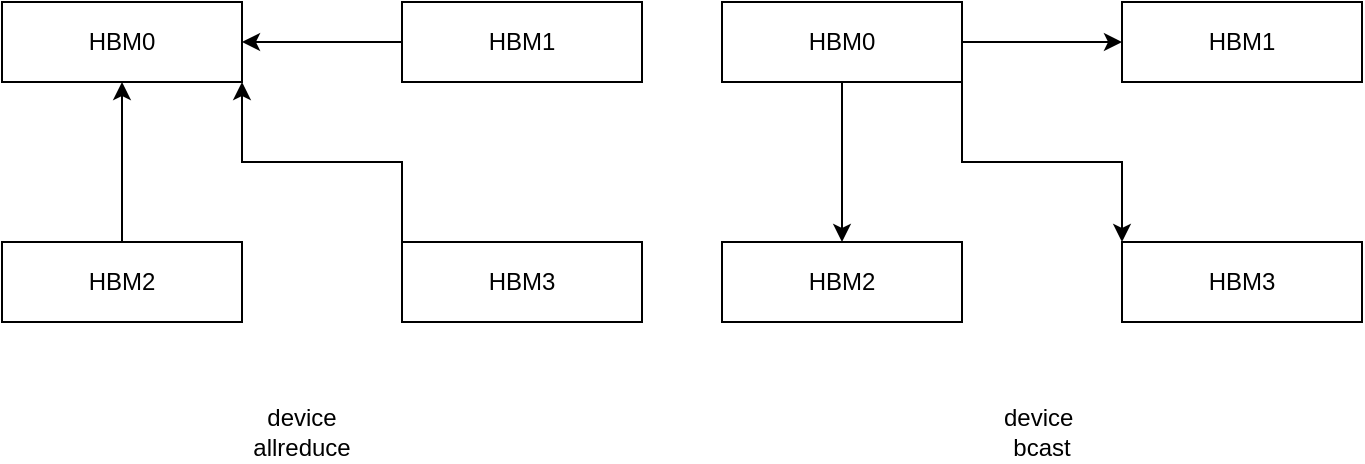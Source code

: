 <mxfile version="21.0.10" type="github">
  <diagram name="Page-1" id="gypVrYhVjfgFWsSbtT4_">
    <mxGraphModel dx="2074" dy="1099" grid="1" gridSize="10" guides="1" tooltips="1" connect="1" arrows="1" fold="1" page="1" pageScale="1" pageWidth="850" pageHeight="1100" math="0" shadow="0">
      <root>
        <mxCell id="0" />
        <mxCell id="1" parent="0" />
        <mxCell id="UT3TPzIITWsSeXLHkU9y-1" value="HBM0" style="rounded=0;whiteSpace=wrap;html=1;" vertex="1" parent="1">
          <mxGeometry x="120" y="320" width="120" height="40" as="geometry" />
        </mxCell>
        <mxCell id="UT3TPzIITWsSeXLHkU9y-5" value="" style="edgeStyle=orthogonalEdgeStyle;rounded=0;orthogonalLoop=1;jettySize=auto;html=1;" edge="1" parent="1" source="UT3TPzIITWsSeXLHkU9y-2" target="UT3TPzIITWsSeXLHkU9y-1">
          <mxGeometry relative="1" as="geometry" />
        </mxCell>
        <mxCell id="UT3TPzIITWsSeXLHkU9y-2" value="HBM1" style="rounded=0;whiteSpace=wrap;html=1;" vertex="1" parent="1">
          <mxGeometry x="320" y="320" width="120" height="40" as="geometry" />
        </mxCell>
        <mxCell id="UT3TPzIITWsSeXLHkU9y-6" value="" style="edgeStyle=orthogonalEdgeStyle;rounded=0;orthogonalLoop=1;jettySize=auto;html=1;" edge="1" parent="1" source="UT3TPzIITWsSeXLHkU9y-3" target="UT3TPzIITWsSeXLHkU9y-1">
          <mxGeometry relative="1" as="geometry" />
        </mxCell>
        <mxCell id="UT3TPzIITWsSeXLHkU9y-3" value="HBM2" style="rounded=0;whiteSpace=wrap;html=1;" vertex="1" parent="1">
          <mxGeometry x="120" y="440" width="120" height="40" as="geometry" />
        </mxCell>
        <mxCell id="UT3TPzIITWsSeXLHkU9y-4" value="HBM3" style="rounded=0;whiteSpace=wrap;html=1;" vertex="1" parent="1">
          <mxGeometry x="320" y="440" width="120" height="40" as="geometry" />
        </mxCell>
        <mxCell id="UT3TPzIITWsSeXLHkU9y-7" value="" style="edgeStyle=orthogonalEdgeStyle;rounded=0;orthogonalLoop=1;jettySize=auto;html=1;exitX=0;exitY=0;exitDx=0;exitDy=0;entryX=1;entryY=1;entryDx=0;entryDy=0;" edge="1" parent="1" source="UT3TPzIITWsSeXLHkU9y-4" target="UT3TPzIITWsSeXLHkU9y-1">
          <mxGeometry relative="1" as="geometry">
            <mxPoint x="190" y="450" as="sourcePoint" />
            <mxPoint x="190" y="370" as="targetPoint" />
          </mxGeometry>
        </mxCell>
        <mxCell id="UT3TPzIITWsSeXLHkU9y-15" value="" style="edgeStyle=orthogonalEdgeStyle;rounded=0;orthogonalLoop=1;jettySize=auto;html=1;" edge="1" parent="1" source="UT3TPzIITWsSeXLHkU9y-8" target="UT3TPzIITWsSeXLHkU9y-12">
          <mxGeometry relative="1" as="geometry" />
        </mxCell>
        <mxCell id="UT3TPzIITWsSeXLHkU9y-16" value="" style="edgeStyle=orthogonalEdgeStyle;rounded=0;orthogonalLoop=1;jettySize=auto;html=1;" edge="1" parent="1" source="UT3TPzIITWsSeXLHkU9y-8" target="UT3TPzIITWsSeXLHkU9y-10">
          <mxGeometry relative="1" as="geometry" />
        </mxCell>
        <mxCell id="UT3TPzIITWsSeXLHkU9y-8" value="HBM0" style="rounded=0;whiteSpace=wrap;html=1;" vertex="1" parent="1">
          <mxGeometry x="480" y="320" width="120" height="40" as="geometry" />
        </mxCell>
        <mxCell id="UT3TPzIITWsSeXLHkU9y-10" value="HBM1" style="rounded=0;whiteSpace=wrap;html=1;" vertex="1" parent="1">
          <mxGeometry x="680" y="320" width="120" height="40" as="geometry" />
        </mxCell>
        <mxCell id="UT3TPzIITWsSeXLHkU9y-12" value="HBM2" style="rounded=0;whiteSpace=wrap;html=1;" vertex="1" parent="1">
          <mxGeometry x="480" y="440" width="120" height="40" as="geometry" />
        </mxCell>
        <mxCell id="UT3TPzIITWsSeXLHkU9y-13" value="HBM3" style="rounded=0;whiteSpace=wrap;html=1;" vertex="1" parent="1">
          <mxGeometry x="680" y="440" width="120" height="40" as="geometry" />
        </mxCell>
        <mxCell id="UT3TPzIITWsSeXLHkU9y-17" value="" style="edgeStyle=orthogonalEdgeStyle;rounded=0;orthogonalLoop=1;jettySize=auto;html=1;exitX=1;exitY=1;exitDx=0;exitDy=0;entryX=0;entryY=0;entryDx=0;entryDy=0;" edge="1" parent="1" source="UT3TPzIITWsSeXLHkU9y-8" target="UT3TPzIITWsSeXLHkU9y-13">
          <mxGeometry relative="1" as="geometry">
            <mxPoint x="330" y="450" as="sourcePoint" />
            <mxPoint x="250" y="370" as="targetPoint" />
          </mxGeometry>
        </mxCell>
        <mxCell id="UT3TPzIITWsSeXLHkU9y-18" value="device allreduce" style="text;html=1;strokeColor=none;fillColor=none;align=center;verticalAlign=middle;whiteSpace=wrap;rounded=0;" vertex="1" parent="1">
          <mxGeometry x="240" y="520" width="60" height="30" as="geometry" />
        </mxCell>
        <mxCell id="UT3TPzIITWsSeXLHkU9y-19" value="device&amp;nbsp;&lt;br&gt;bcast" style="text;html=1;strokeColor=none;fillColor=none;align=center;verticalAlign=middle;whiteSpace=wrap;rounded=0;" vertex="1" parent="1">
          <mxGeometry x="610" y="520" width="60" height="30" as="geometry" />
        </mxCell>
      </root>
    </mxGraphModel>
  </diagram>
</mxfile>
